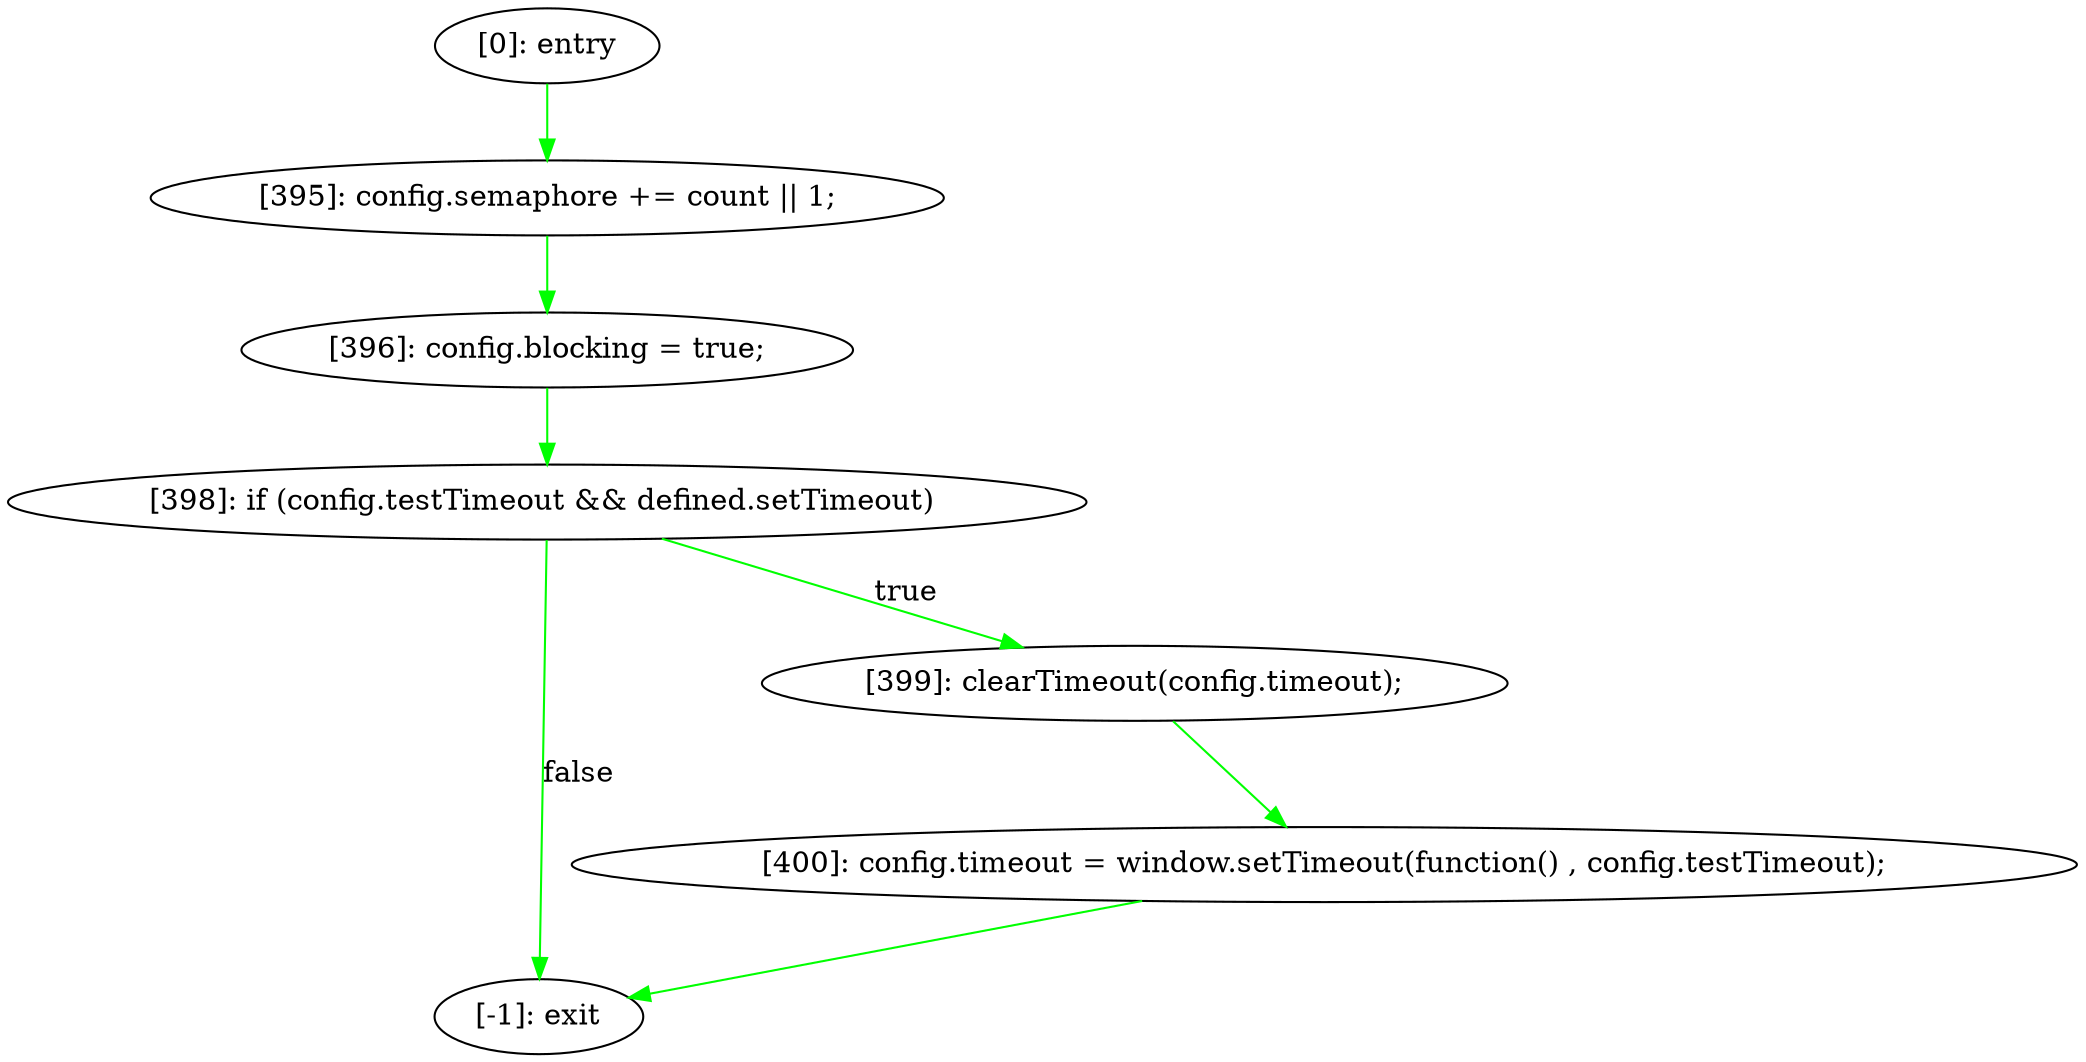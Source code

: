 digraph {
"0" [label="[398]: if (config.testTimeout && defined.setTimeout) "] 
"1" [label="[-1]: exit"] 
"2" [label="[400]: config.timeout = window.setTimeout(function() , config.testTimeout);\n"] 
"3" [label="[0]: entry"] 
"4" [label="[395]: config.semaphore += count || 1;\n"] 
"5" [label="[399]: clearTimeout(config.timeout);\n"] 
"6" [label="[396]: config.blocking = true;\n"] 
"0" -> "5" [label="true" color="green"] 
"0" -> "1" [label="false" color="green"] 
"2" -> "1" [label="" color="green"] 
"3" -> "4" [label="" color="green"] 
"4" -> "6" [label="" color="green"] 
"5" -> "2" [label="" color="green"] 
"6" -> "0" [label="" color="green"] 
}
